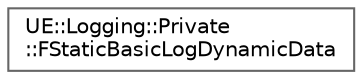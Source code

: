 digraph "Graphical Class Hierarchy"
{
 // INTERACTIVE_SVG=YES
 // LATEX_PDF_SIZE
  bgcolor="transparent";
  edge [fontname=Helvetica,fontsize=10,labelfontname=Helvetica,labelfontsize=10];
  node [fontname=Helvetica,fontsize=10,shape=box,height=0.2,width=0.4];
  rankdir="LR";
  Node0 [id="Node000000",label="UE::Logging::Private\l::FStaticBasicLogDynamicData",height=0.2,width=0.4,color="grey40", fillcolor="white", style="filled",URL="$de/dd0/structUE_1_1Logging_1_1Private_1_1FStaticBasicLogDynamicData.html",tooltip="Data about a static basic log that is created on-demand."];
}
